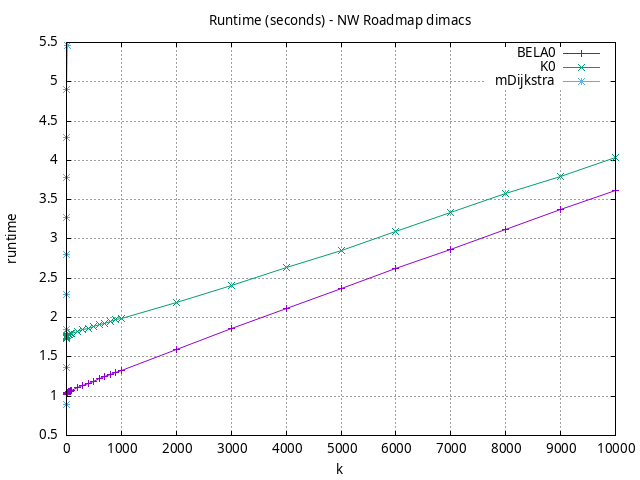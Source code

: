 #!/usr/bin/gnuplot
# -*- coding: utf-8 -*-
#
# results/roadmap/dimacs/NW/USA-road-d.NW.brute-force.runtime.gnuplot
#
# Started on 01/09/2024 14:33:44
# Author: Carlos Linares López
set grid
set xlabel "k"
set ylabel "runtime"

set title "Runtime (seconds) - NW Roadmap dimacs"

set terminal png enhanced font "Ariel,10"
set output 'USA-road-d.NW.brute-force.runtime.png'

plot "-" title "BELA0"      with linesp, "-" title "K0"      with linesp, "-" title "mDijkstra"      with linesp

	1 1.01925994
	2 1.03702774
	3 1.0425537
	4 1.04350195
	5 1.04354051
	6 1.0437141600000002
	7 1.04526639
	8 1.04547782
	9 1.0478088300000001
	10 1.04434959
	20 1.04880343
	30 1.05384816
	40 1.05819973
	50 1.0603079899999999
	60 1.06412721
	70 1.0659038
	80 1.07020808
	90 1.07397692
	100 1.07513762
	200 1.10588176
	300 1.13395619
	400 1.1652922899999998
	500 1.1908613
	600 1.22309871
	700 1.2517979399999999
	800 1.2789433499999998
	900 1.30626208
	1000 1.33136518
	2000 1.5972061499999999
	3000 1.85762954
	4000 2.11189994
	5000 2.36969349
	6000 2.62215199
	7000 2.87266319
	8000 3.1215411099999995
	9000 3.37243773
	10000 3.6201939999999997
end
	1 1.73951404
	2 1.74936104
	3 1.7540606100000002
	4 1.75872327
	5 1.7713411899999998
	6 1.7717843599999998
	7 1.7731768200000002
	8 1.77638521
	9 1.77553391
	10 1.7695940599999997
	20 1.7754824800000002
	30 1.7808256
	40 1.7831076400000003
	50 1.78701447
	60 1.79041729
	70 1.7934089700000002
	80 1.79799429
	90 1.80200423
	100 1.79371051
	200 1.8202841300000001
	300 1.84412395
	400 1.8654395199999998
	500 1.8864884099999997
	600 1.9106507000000001
	700 1.93123213
	800 1.9543391399999999
	900 1.97583645
	1000 1.9887766900000003
	2000 2.19453793
	3000 2.41105451
	4000 2.63532717
	5000 2.84813498
	6000 3.09129504
	7000 3.3359397500000005
	8000 3.58026612
	9000 3.796612409999999
	10000 4.03125284
end
	1 0.8919145200000002
	2 1.3589148
	3 1.84562544
	4 2.2984489200000002
	5 2.7992903900000004
	6 3.2772705099999997
	7 3.7777587100000005
	8 4.294492750000001
	9 4.8999956000000005
	10 5.45942367
end
